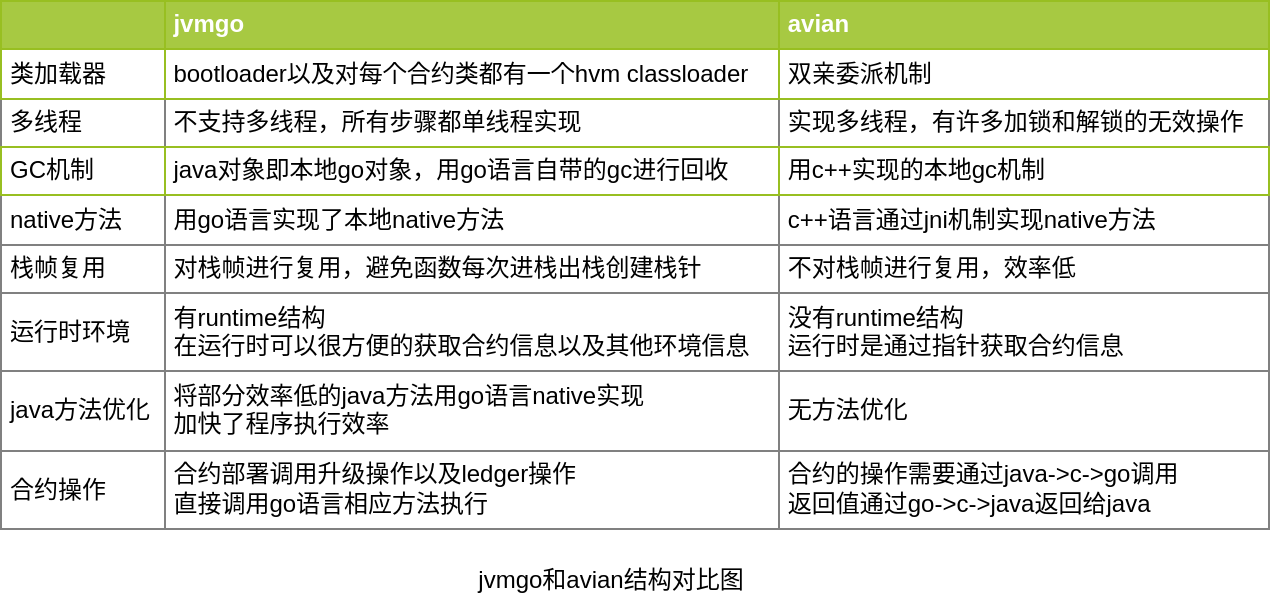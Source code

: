 <mxfile version="12.7.9" type="github"><diagram id="fQA7yCSaQAu70mFO63Ow" name="Page-1"><mxGraphModel dx="868" dy="450" grid="1" gridSize="10" guides="1" tooltips="1" connect="1" arrows="1" fold="1" page="1" pageScale="1" pageWidth="850" pageHeight="1100" math="0" shadow="0"><root><mxCell id="0"/><mxCell id="1" parent="0"/><mxCell id="os2iLw2k-8sR9Ieea262-1" value="&lt;table border=&quot;1&quot; width=&quot;100%&quot; cellpadding=&quot;4&quot; style=&quot;width: 100% ; height: 100% ; border-collapse: collapse&quot;&gt;&lt;tbody&gt;&lt;tr style=&quot;background-color: #a7c942 ; color: #ffffff ; border: 1px solid #98bf21&quot;&gt;&lt;th align=&quot;left&quot;&gt;&lt;br&gt;&lt;/th&gt;&lt;th align=&quot;left&quot;&gt;jvmgo&lt;/th&gt;&lt;th align=&quot;left&quot;&gt;avian&lt;/th&gt;&lt;/tr&gt;&lt;tr style=&quot;border: 1px solid #98bf21&quot;&gt;&lt;td&gt;类加载器&lt;/td&gt;&lt;td&gt;bootloader以及对每个合约类都有一个hvm classloader&lt;/td&gt;&lt;td&gt;双亲委派机制&lt;/td&gt;&lt;/tr&gt;&lt;tr&gt;&lt;td&gt;多线程&lt;br&gt;&lt;/td&gt;&lt;td&gt;不支持多线程，所有步骤都单线程实现&lt;br&gt;&lt;/td&gt;&lt;td&gt;实现多线程，有许多加锁和解锁的无效操作&lt;br&gt;&lt;/td&gt;&lt;/tr&gt;&lt;tr style=&quot;border: 1px solid #98bf21&quot;&gt;&lt;td&gt;GC机制&lt;/td&gt;&lt;td&gt;java对象即本地go对象，用go语言自带的gc进行回收&lt;/td&gt;&lt;td&gt;用c++实现的本地gc机制&lt;/td&gt;&lt;/tr&gt;&lt;tr&gt;&lt;td&gt;native方法&lt;/td&gt;&lt;td&gt;用go语言实现了本地native方法&lt;br&gt;&lt;/td&gt;&lt;td&gt;c++语言通过jni机制实现native方法&lt;/td&gt;&lt;/tr&gt;&lt;tr&gt;&lt;td&gt;栈帧复用&lt;br&gt;&lt;/td&gt;&lt;td&gt;对栈帧进行复用，避免函数每次进栈出栈创建栈针&lt;br&gt;&lt;/td&gt;&lt;td&gt;不对栈帧进行复用，效率低&amp;nbsp;&lt;br&gt;&lt;/td&gt;&lt;/tr&gt;&lt;tr&gt;&lt;td&gt;运行时环境&lt;br&gt;&lt;/td&gt;&lt;td&gt;有runtime结构&lt;br&gt;在运行时可以很方便的获取合约信息以及其他环境信息&lt;br&gt;&lt;/td&gt;&lt;td&gt;没有runtime结构&lt;br&gt;运行时是通过指针获取合约信息&lt;br&gt;&lt;/td&gt;&lt;/tr&gt;&lt;tr&gt;&lt;td&gt;java方法优化&lt;br&gt;&lt;/td&gt;&lt;td&gt;将部分效率低的java方法用go语言native实现&lt;br&gt;加快了程序执行效率&lt;br&gt;&lt;/td&gt;&lt;td&gt;无方法优化&lt;br&gt;&lt;/td&gt;&lt;/tr&gt;&lt;tr&gt;&lt;td&gt;合约操作&lt;br&gt;&lt;/td&gt;&lt;td&gt;合约部署调用升级操作以及ledger操作&lt;br&gt;直接调用go语言相应方法执行&lt;br&gt;&lt;/td&gt;&lt;td&gt;合约的操作需要通过java-&amp;gt;c-&amp;gt;go调用&lt;br&gt;返回值通过go-&amp;gt;c-&amp;gt;java返回给java&lt;br&gt;&lt;/td&gt;&lt;/tr&gt;&lt;/tbody&gt;&lt;/table&gt;" style="text;html=1;overflow=fill;rounded=0;" vertex="1" parent="1"><mxGeometry x="270" y="20" width="635" height="265" as="geometry"/></mxCell><mxCell id="os2iLw2k-8sR9Ieea262-2" value="jvmgo和avian结构对比图" style="text;html=1;align=center;verticalAlign=middle;resizable=0;points=[];autosize=1;" vertex="1" parent="1"><mxGeometry x="500" y="300" width="150" height="20" as="geometry"/></mxCell></root></mxGraphModel></diagram></mxfile>